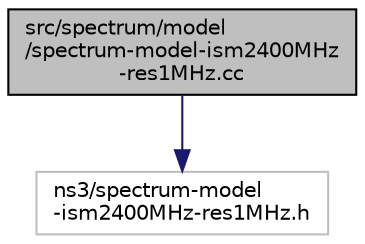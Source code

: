 digraph "src/spectrum/model/spectrum-model-ism2400MHz-res1MHz.cc"
{
 // LATEX_PDF_SIZE
  edge [fontname="Helvetica",fontsize="10",labelfontname="Helvetica",labelfontsize="10"];
  node [fontname="Helvetica",fontsize="10",shape=record];
  Node1 [label="src/spectrum/model\l/spectrum-model-ism2400MHz\l-res1MHz.cc",height=0.2,width=0.4,color="black", fillcolor="grey75", style="filled", fontcolor="black",tooltip=" "];
  Node1 -> Node2 [color="midnightblue",fontsize="10",style="solid",fontname="Helvetica"];
  Node2 [label="ns3/spectrum-model\l-ism2400MHz-res1MHz.h",height=0.2,width=0.4,color="grey75", fillcolor="white", style="filled",tooltip=" "];
}
